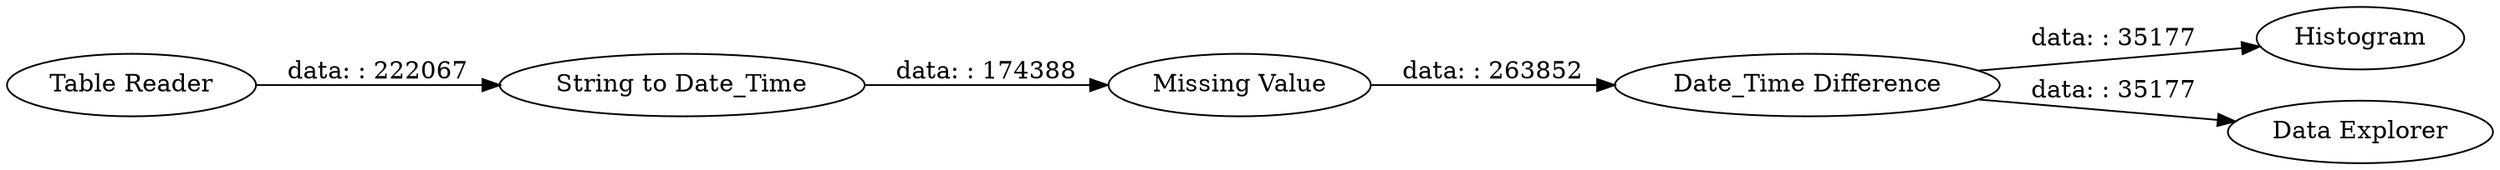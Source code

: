 digraph {
	"2947301179701000870_5" [label="Missing Value"]
	"2947301179701000870_3" [label="Date_Time Difference"]
	"2947301179701000870_4" [label=Histogram]
	"2947301179701000870_6" [label="Data Explorer"]
	"2947301179701000870_1" [label="Table Reader"]
	"2947301179701000870_2" [label="String to Date_Time"]
	"2947301179701000870_1" -> "2947301179701000870_2" [label="data: : 222067"]
	"2947301179701000870_5" -> "2947301179701000870_3" [label="data: : 263852"]
	"2947301179701000870_2" -> "2947301179701000870_5" [label="data: : 174388"]
	"2947301179701000870_3" -> "2947301179701000870_6" [label="data: : 35177"]
	"2947301179701000870_3" -> "2947301179701000870_4" [label="data: : 35177"]
	rankdir=LR
}
